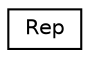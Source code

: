 digraph "Graphical Class Hierarchy"
{
  edge [fontname="Helvetica",fontsize="10",labelfontname="Helvetica",labelfontsize="10"];
  node [fontname="Helvetica",fontsize="10",shape=record];
  rankdir="LR";
  Node0 [label="Rep",height=0.2,width=0.4,color="black", fillcolor="white", style="filled",URL="$class_rep.html"];
}
